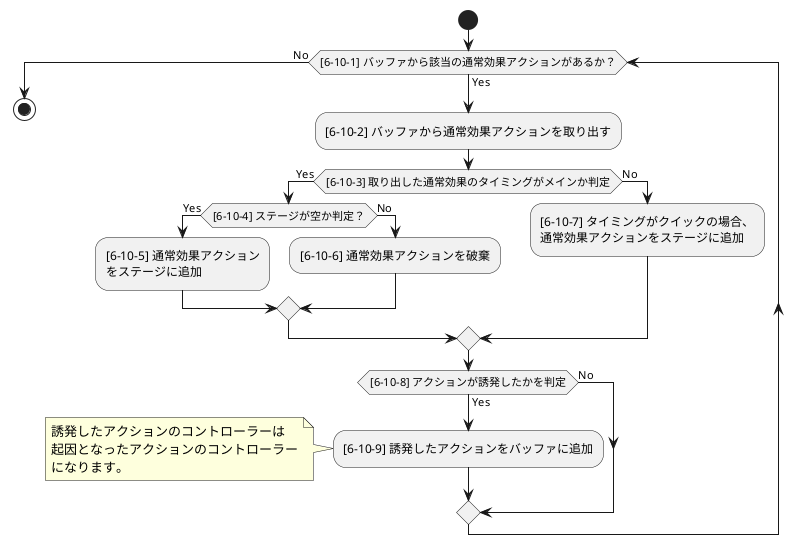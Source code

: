 @startuml
'==============================
'【通常効果：アクション毎に処理】
'==============================
start
while ([6-10-1] バッファから該当の通常効果アクションがあるか？) is (Yes)
  :[6-10-2] バッファから通常効果アクションを取り出す;
  if ([6-10-3] 取り出した通常効果のタイミングがメインか判定) then (Yes)
    if ([6-10-4] ステージが空か判定？) then (Yes)
      :[6-10-5] 通常効果アクション\nをステージに追加;
    else (No)
      :[6-10-6] 通常効果アクションを破棄;
    endif
  else (No)
    :[6-10-7] タイミングがクイックの場合、\n通常効果アクションをステージに追加;
  endif
  if ([6-10-8] アクションが誘発したかを判定) then (Yes)
    :[6-10-9] 誘発したアクションをバッファに追加;
    note left
      誘発したアクションのコントローラーは
      起因となったアクションのコントローラー
      になります。
    end note
  else (No)
  endif
endwhile (No)
stop
@enduml
